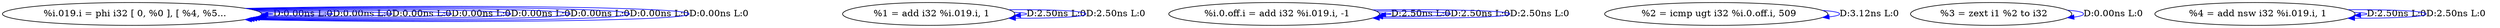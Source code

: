 digraph {
Node0x3fdb540[label="  %i.019.i = phi i32 [ 0, %0 ], [ %4, %5..."];
Node0x3fdb540 -> Node0x3fdb540[label="D:0.00ns L:0",color=blue];
Node0x3fdb540 -> Node0x3fdb540[label="D:0.00ns L:0",color=blue];
Node0x3fdb540 -> Node0x3fdb540[label="D:0.00ns L:0",color=blue];
Node0x3fdb540 -> Node0x3fdb540[label="D:0.00ns L:0",color=blue];
Node0x3fdb540 -> Node0x3fdb540[label="D:0.00ns L:0",color=blue];
Node0x3fdb540 -> Node0x3fdb540[label="D:0.00ns L:0",color=blue];
Node0x3fdb540 -> Node0x3fdb540[label="D:0.00ns L:0",color=blue];
Node0x3fdb540 -> Node0x3fdb540[label="D:0.00ns L:0",color=blue];
Node0x3fdb620[label="  %1 = add i32 %i.019.i, 1"];
Node0x3fdb620 -> Node0x3fdb620[label="D:2.50ns L:0",color=blue];
Node0x3fdb620 -> Node0x3fdb620[label="D:2.50ns L:0",color=blue];
Node0x3fdb700[label="  %i.0.off.i = add i32 %i.019.i, -1"];
Node0x3fdb700 -> Node0x3fdb700[label="D:2.50ns L:0",color=blue];
Node0x3fdb700 -> Node0x3fdb700[label="D:2.50ns L:0",color=blue];
Node0x3fdb700 -> Node0x3fdb700[label="D:2.50ns L:0",color=blue];
Node0x3fdb7e0[label="  %2 = icmp ugt i32 %i.0.off.i, 509"];
Node0x3fdb7e0 -> Node0x3fdb7e0[label="D:3.12ns L:0",color=blue];
Node0x3fdb910[label="  %3 = zext i1 %2 to i32"];
Node0x3fdb910 -> Node0x3fdb910[label="D:0.00ns L:0",color=blue];
Node0x3fdb9f0[label="  %4 = add nsw i32 %i.019.i, 1"];
Node0x3fdb9f0 -> Node0x3fdb9f0[label="D:2.50ns L:0",color=blue];
Node0x3fdb9f0 -> Node0x3fdb9f0[label="D:2.50ns L:0",color=blue];
}
